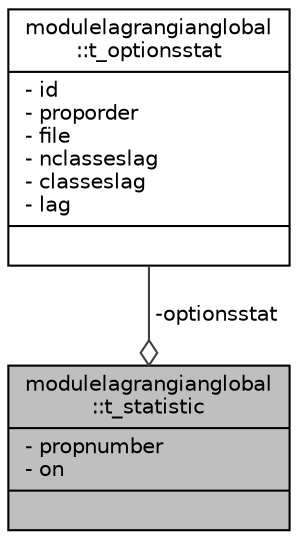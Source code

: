 digraph "modulelagrangianglobal::t_statistic"
{
 // LATEX_PDF_SIZE
  edge [fontname="Helvetica",fontsize="10",labelfontname="Helvetica",labelfontsize="10"];
  node [fontname="Helvetica",fontsize="10",shape=record];
  Node1 [label="{modulelagrangianglobal\l::t_statistic\n|- propnumber\l- on\l|}",height=0.2,width=0.4,color="black", fillcolor="grey75", style="filled", fontcolor="black",tooltip=" "];
  Node2 -> Node1 [color="grey25",fontsize="10",style="solid",label=" -optionsstat" ,arrowhead="odiamond",fontname="Helvetica"];
  Node2 [label="{modulelagrangianglobal\l::t_optionsstat\n|- id\l- proporder\l- file\l- nclasseslag\l- classeslag\l- lag\l|}",height=0.2,width=0.4,color="black", fillcolor="white", style="filled",URL="$structmodulelagrangianglobal_1_1t__optionsstat.html",tooltip=" "];
}
